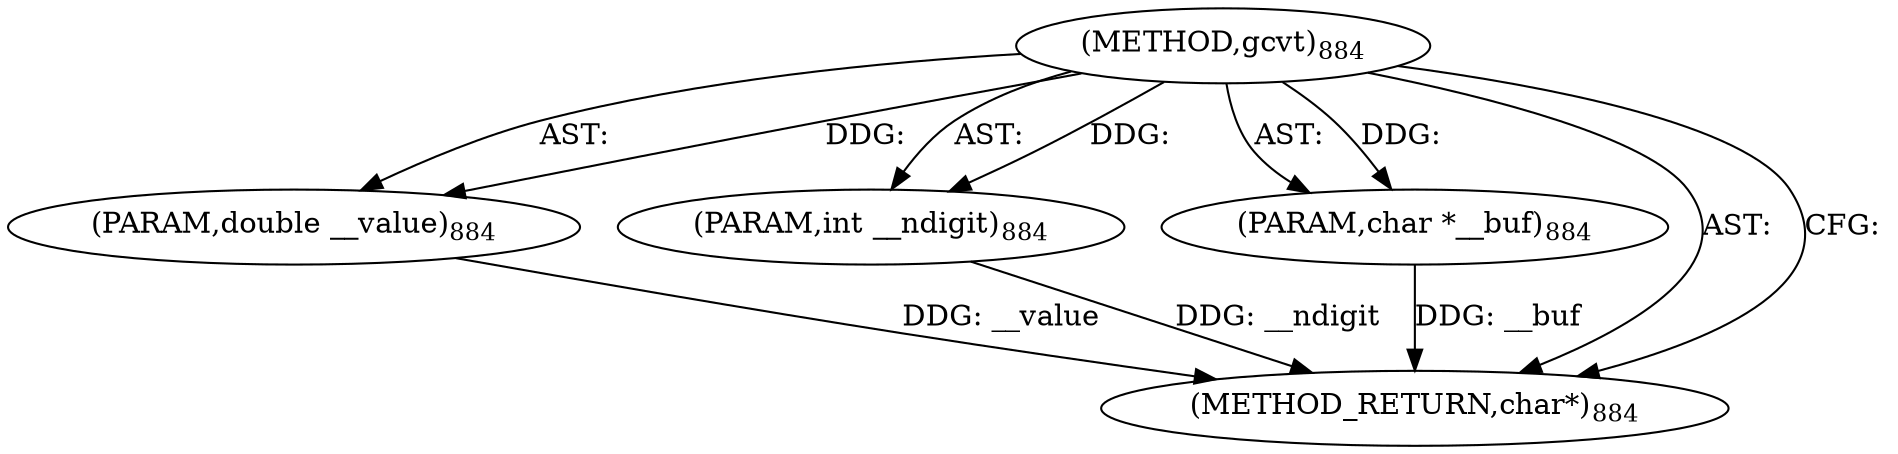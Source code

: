 digraph "gcvt" {  
"4859" [label = <(METHOD,gcvt)<SUB>884</SUB>> ]
"4860" [label = <(PARAM,double __value)<SUB>884</SUB>> ]
"4861" [label = <(PARAM,int __ndigit)<SUB>884</SUB>> ]
"4862" [label = <(PARAM,char *__buf)<SUB>884</SUB>> ]
"4863" [label = <(METHOD_RETURN,char*)<SUB>884</SUB>> ]
  "4859" -> "4860"  [ label = "AST: "] 
  "4859" -> "4861"  [ label = "AST: "] 
  "4859" -> "4862"  [ label = "AST: "] 
  "4859" -> "4863"  [ label = "AST: "] 
  "4859" -> "4863"  [ label = "CFG: "] 
  "4860" -> "4863"  [ label = "DDG: __value"] 
  "4861" -> "4863"  [ label = "DDG: __ndigit"] 
  "4862" -> "4863"  [ label = "DDG: __buf"] 
  "4859" -> "4860"  [ label = "DDG: "] 
  "4859" -> "4861"  [ label = "DDG: "] 
  "4859" -> "4862"  [ label = "DDG: "] 
}
